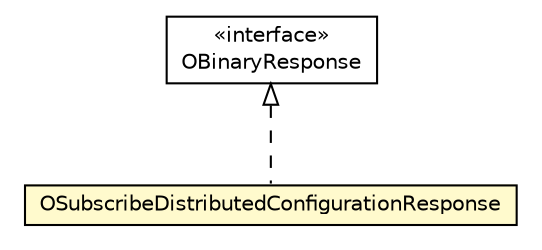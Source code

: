 #!/usr/local/bin/dot
#
# Class diagram 
# Generated by UMLGraph version R5_6-24-gf6e263 (http://www.umlgraph.org/)
#

digraph G {
	edge [fontname="Helvetica",fontsize=10,labelfontname="Helvetica",labelfontsize=10];
	node [fontname="Helvetica",fontsize=10,shape=plaintext];
	nodesep=0.25;
	ranksep=0.5;
	// com.orientechnologies.orient.client.remote.OBinaryResponse
	c7354836 [label=<<table title="com.orientechnologies.orient.client.remote.OBinaryResponse" border="0" cellborder="1" cellspacing="0" cellpadding="2" port="p" href="../OBinaryResponse.html">
		<tr><td><table border="0" cellspacing="0" cellpadding="1">
<tr><td align="center" balign="center"> &#171;interface&#187; </td></tr>
<tr><td align="center" balign="center"> OBinaryResponse </td></tr>
		</table></td></tr>
		</table>>, URL="../OBinaryResponse.html", fontname="Helvetica", fontcolor="black", fontsize=10.0];
	// com.orientechnologies.orient.client.remote.message.OSubscribeDistributedConfigurationResponse
	c7354941 [label=<<table title="com.orientechnologies.orient.client.remote.message.OSubscribeDistributedConfigurationResponse" border="0" cellborder="1" cellspacing="0" cellpadding="2" port="p" bgcolor="lemonChiffon" href="./OSubscribeDistributedConfigurationResponse.html">
		<tr><td><table border="0" cellspacing="0" cellpadding="1">
<tr><td align="center" balign="center"> OSubscribeDistributedConfigurationResponse </td></tr>
		</table></td></tr>
		</table>>, URL="./OSubscribeDistributedConfigurationResponse.html", fontname="Helvetica", fontcolor="black", fontsize=10.0];
	//com.orientechnologies.orient.client.remote.message.OSubscribeDistributedConfigurationResponse implements com.orientechnologies.orient.client.remote.OBinaryResponse
	c7354836:p -> c7354941:p [dir=back,arrowtail=empty,style=dashed];
}

